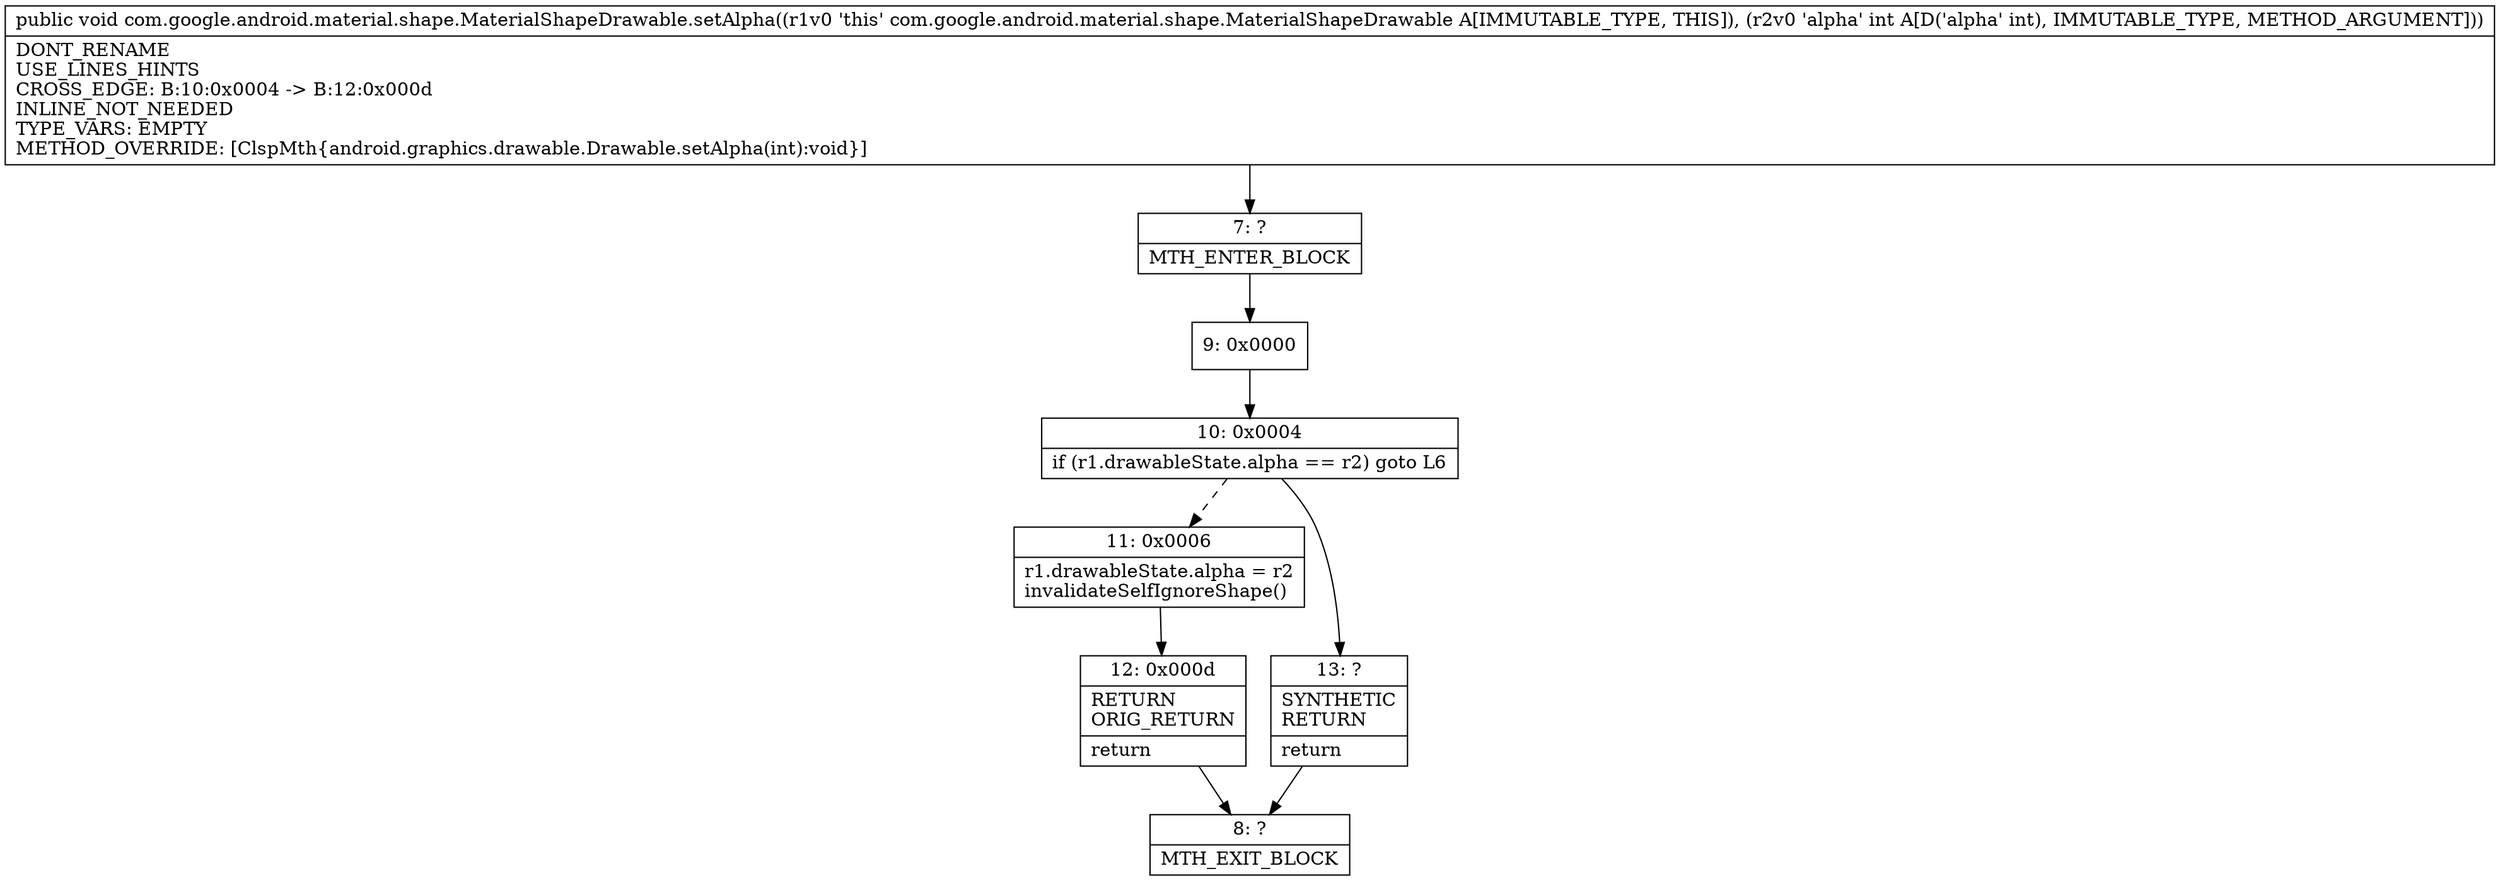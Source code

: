 digraph "CFG forcom.google.android.material.shape.MaterialShapeDrawable.setAlpha(I)V" {
Node_7 [shape=record,label="{7\:\ ?|MTH_ENTER_BLOCK\l}"];
Node_9 [shape=record,label="{9\:\ 0x0000}"];
Node_10 [shape=record,label="{10\:\ 0x0004|if (r1.drawableState.alpha == r2) goto L6\l}"];
Node_11 [shape=record,label="{11\:\ 0x0006|r1.drawableState.alpha = r2\linvalidateSelfIgnoreShape()\l}"];
Node_12 [shape=record,label="{12\:\ 0x000d|RETURN\lORIG_RETURN\l|return\l}"];
Node_8 [shape=record,label="{8\:\ ?|MTH_EXIT_BLOCK\l}"];
Node_13 [shape=record,label="{13\:\ ?|SYNTHETIC\lRETURN\l|return\l}"];
MethodNode[shape=record,label="{public void com.google.android.material.shape.MaterialShapeDrawable.setAlpha((r1v0 'this' com.google.android.material.shape.MaterialShapeDrawable A[IMMUTABLE_TYPE, THIS]), (r2v0 'alpha' int A[D('alpha' int), IMMUTABLE_TYPE, METHOD_ARGUMENT]))  | DONT_RENAME\lUSE_LINES_HINTS\lCROSS_EDGE: B:10:0x0004 \-\> B:12:0x000d\lINLINE_NOT_NEEDED\lTYPE_VARS: EMPTY\lMETHOD_OVERRIDE: [ClspMth\{android.graphics.drawable.Drawable.setAlpha(int):void\}]\l}"];
MethodNode -> Node_7;Node_7 -> Node_9;
Node_9 -> Node_10;
Node_10 -> Node_11[style=dashed];
Node_10 -> Node_13;
Node_11 -> Node_12;
Node_12 -> Node_8;
Node_13 -> Node_8;
}

